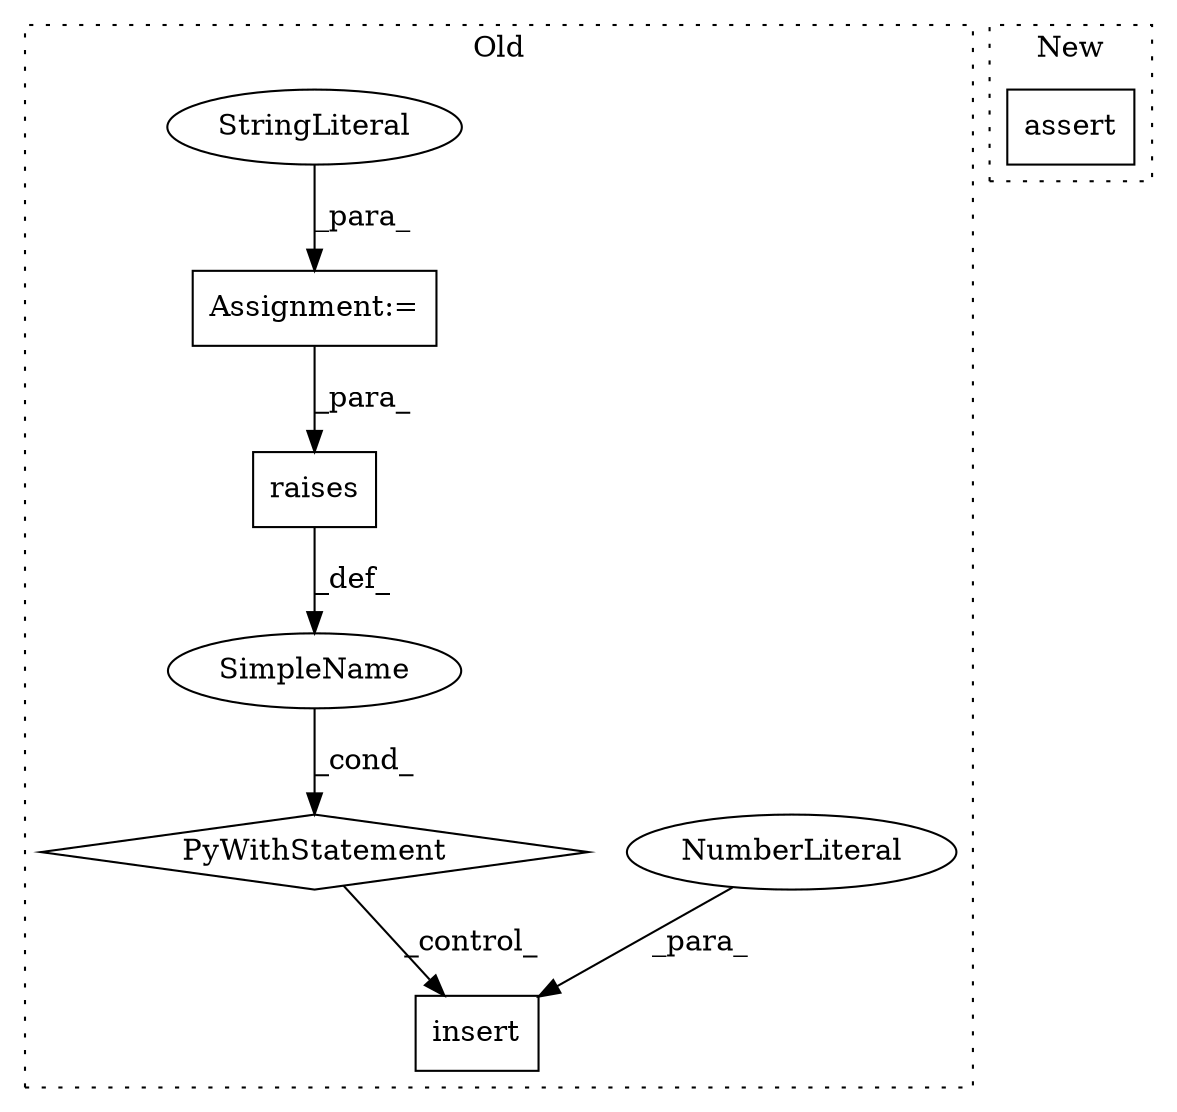 digraph G {
subgraph cluster0 {
1 [label="insert" a="32" s="14378,14417" l="7,1" shape="box"];
3 [label="NumberLiteral" a="34" s="14385" l="1" shape="ellipse"];
4 [label="SimpleName" a="42" s="" l="" shape="ellipse"];
5 [label="PyWithStatement" a="104" s="14326,14364" l="10,2" shape="diamond"];
6 [label="raises" a="32" s="14343,14363" l="7,1" shape="box"];
7 [label="Assignment:=" a="7" s="14253" l="1" shape="box"];
8 [label="StringLiteral" a="45" s="14254" l="66" shape="ellipse"];
label = "Old";
style="dotted";
}
subgraph cluster1 {
2 [label="assert" a="32" s="15191,15225" l="19,1" shape="box"];
label = "New";
style="dotted";
}
3 -> 1 [label="_para_"];
4 -> 5 [label="_cond_"];
5 -> 1 [label="_control_"];
6 -> 4 [label="_def_"];
7 -> 6 [label="_para_"];
8 -> 7 [label="_para_"];
}